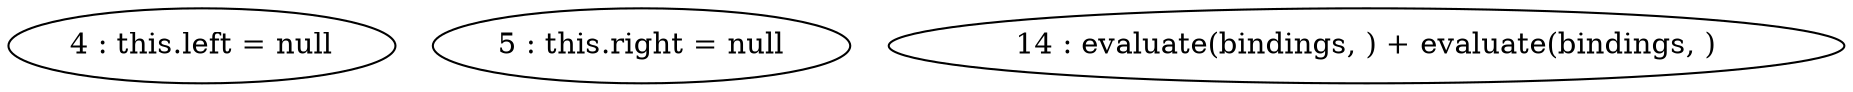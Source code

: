 digraph G {
"4 : this.left = null"
"5 : this.right = null"
"14 : evaluate(bindings, ) + evaluate(bindings, )"
}